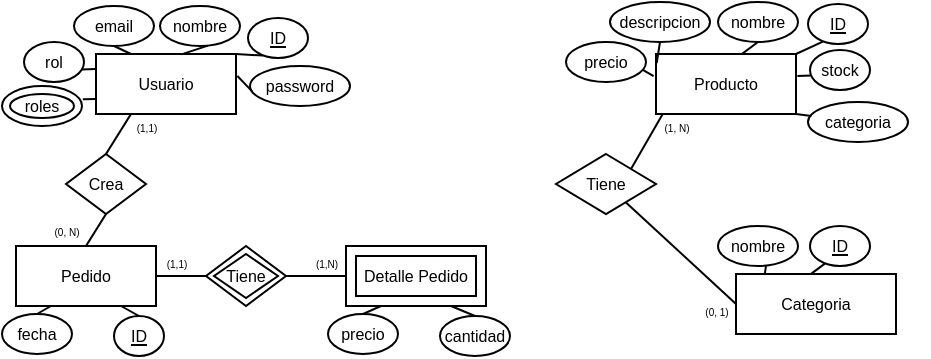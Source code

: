 <mxfile version="22.0.4" type="github">
  <diagram id="R2lEEEUBdFMjLlhIrx00" name="Page-1">
    <mxGraphModel dx="667" dy="355" grid="1" gridSize="10" guides="1" tooltips="1" connect="1" arrows="1" fold="1" page="1" pageScale="1" pageWidth="850" pageHeight="1100" math="0" shadow="0" extFonts="Permanent Marker^https://fonts.googleapis.com/css?family=Permanent+Marker">
      <root>
        <mxCell id="0" />
        <mxCell id="1" parent="0" />
        <mxCell id="mN9uIAr1oCqCLTwYiSw4-1" value="Usuario" style="rounded=0;whiteSpace=wrap;html=1;fontSize=8;labelBackgroundColor=none;" vertex="1" parent="1">
          <mxGeometry x="150" y="100" width="70" height="30" as="geometry" />
        </mxCell>
        <mxCell id="mN9uIAr1oCqCLTwYiSw4-2" value="" style="endArrow=none;html=1;rounded=0;exitX=1;exitY=0;exitDx=0;exitDy=0;entryX=0.248;entryY=0.94;entryDx=0;entryDy=0;entryPerimeter=0;labelBackgroundColor=none;fontColor=default;" edge="1" parent="1" source="mN9uIAr1oCqCLTwYiSw4-1" target="mN9uIAr1oCqCLTwYiSw4-3">
          <mxGeometry width="50" height="50" relative="1" as="geometry">
            <mxPoint x="230" y="140" as="sourcePoint" />
            <mxPoint x="240" y="90" as="targetPoint" />
          </mxGeometry>
        </mxCell>
        <mxCell id="mN9uIAr1oCqCLTwYiSw4-3" value="&lt;u style=&quot;font-size: 8px;&quot;&gt;ID&lt;/u&gt;" style="ellipse;whiteSpace=wrap;html=1;rounded=0;labelBackgroundColor=none;fontSize=8;" vertex="1" parent="1">
          <mxGeometry x="226" y="82" width="30" height="20" as="geometry" />
        </mxCell>
        <mxCell id="mN9uIAr1oCqCLTwYiSw4-4" value="&lt;font style=&quot;font-size: 8px;&quot;&gt;nombre&lt;/font&gt;" style="ellipse;whiteSpace=wrap;html=1;rounded=0;labelBackgroundColor=none;fontSize=8;" vertex="1" parent="1">
          <mxGeometry x="182" y="76" width="40" height="20" as="geometry" />
        </mxCell>
        <mxCell id="mN9uIAr1oCqCLTwYiSw4-5" value="" style="endArrow=none;html=1;rounded=0;entryX=0.6;entryY=0.99;entryDx=0;entryDy=0;entryPerimeter=0;exitX=0.61;exitY=0.007;exitDx=0;exitDy=0;exitPerimeter=0;labelBackgroundColor=none;fontColor=default;" edge="1" parent="1" source="mN9uIAr1oCqCLTwYiSw4-1" target="mN9uIAr1oCqCLTwYiSw4-4">
          <mxGeometry width="50" height="50" relative="1" as="geometry">
            <mxPoint x="170" y="120" as="sourcePoint" />
            <mxPoint x="200" y="90" as="targetPoint" />
            <Array as="points" />
          </mxGeometry>
        </mxCell>
        <mxCell id="mN9uIAr1oCqCLTwYiSw4-6" value="email" style="ellipse;whiteSpace=wrap;html=1;rounded=0;labelBackgroundColor=none;fontSize=8;" vertex="1" parent="1">
          <mxGeometry x="139" y="76" width="40" height="20" as="geometry" />
        </mxCell>
        <mxCell id="mN9uIAr1oCqCLTwYiSw4-7" value="" style="endArrow=none;html=1;rounded=0;entryX=0.5;entryY=1;entryDx=0;entryDy=0;exitX=0.25;exitY=0;exitDx=0;exitDy=0;labelBackgroundColor=none;fontColor=default;" edge="1" parent="1" source="mN9uIAr1oCqCLTwYiSw4-1" target="mN9uIAr1oCqCLTwYiSw4-6">
          <mxGeometry width="50" height="50" relative="1" as="geometry">
            <mxPoint x="100" y="150" as="sourcePoint" />
            <mxPoint x="150" y="100" as="targetPoint" />
          </mxGeometry>
        </mxCell>
        <mxCell id="mN9uIAr1oCqCLTwYiSw4-9" value="&lt;font style=&quot;font-size: 8px;&quot;&gt;password&lt;/font&gt;" style="ellipse;whiteSpace=wrap;html=1;rounded=0;labelBackgroundColor=none;fontSize=8;" vertex="1" parent="1">
          <mxGeometry x="227" y="106" width="50" height="20" as="geometry" />
        </mxCell>
        <mxCell id="mN9uIAr1oCqCLTwYiSw4-11" value="" style="endArrow=none;html=1;rounded=0;entryX=0.024;entryY=0.64;entryDx=0;entryDy=0;entryPerimeter=0;exitX=1.01;exitY=0.367;exitDx=0;exitDy=0;exitPerimeter=0;labelBackgroundColor=none;fontColor=default;" edge="1" parent="1" source="mN9uIAr1oCqCLTwYiSw4-1" target="mN9uIAr1oCqCLTwYiSw4-9">
          <mxGeometry width="50" height="50" relative="1" as="geometry">
            <mxPoint x="220" y="190" as="sourcePoint" />
            <mxPoint x="270" y="140" as="targetPoint" />
          </mxGeometry>
        </mxCell>
        <mxCell id="mN9uIAr1oCqCLTwYiSw4-14" value="rol" style="ellipse;whiteSpace=wrap;html=1;rounded=0;labelBackgroundColor=none;fontSize=8;" vertex="1" parent="1">
          <mxGeometry x="114" y="94" width="30" height="20" as="geometry" />
        </mxCell>
        <mxCell id="mN9uIAr1oCqCLTwYiSw4-15" value="" style="endArrow=none;html=1;rounded=0;entryX=0.955;entryY=0.69;entryDx=0;entryDy=0;entryPerimeter=0;exitX=0;exitY=0.25;exitDx=0;exitDy=0;labelBackgroundColor=none;fontColor=default;" edge="1" parent="1" source="mN9uIAr1oCqCLTwYiSw4-1" target="mN9uIAr1oCqCLTwYiSw4-14">
          <mxGeometry width="50" height="50" relative="1" as="geometry">
            <mxPoint x="170" y="190" as="sourcePoint" />
            <mxPoint x="220" y="140" as="targetPoint" />
          </mxGeometry>
        </mxCell>
        <mxCell id="mN9uIAr1oCqCLTwYiSw4-24" value="" style="endArrow=none;html=1;rounded=0;entryX=0;entryY=0.75;entryDx=0;entryDy=0;exitX=1.01;exitY=0.33;exitDx=0;exitDy=0;exitPerimeter=0;labelBackgroundColor=none;fontColor=default;" edge="1" parent="1" source="mN9uIAr1oCqCLTwYiSw4-73" target="mN9uIAr1oCqCLTwYiSw4-1">
          <mxGeometry width="50" height="50" relative="1" as="geometry">
            <mxPoint x="190" y="150" as="sourcePoint" />
            <mxPoint x="290" y="140" as="targetPoint" />
          </mxGeometry>
        </mxCell>
        <mxCell id="mN9uIAr1oCqCLTwYiSw4-33" value="Producto" style="rounded=0;whiteSpace=wrap;html=1;fontSize=8;labelBackgroundColor=none;" vertex="1" parent="1">
          <mxGeometry x="430" y="100" width="70" height="30" as="geometry" />
        </mxCell>
        <mxCell id="mN9uIAr1oCqCLTwYiSw4-34" value="" style="endArrow=none;html=1;rounded=0;exitX=1;exitY=0;exitDx=0;exitDy=0;entryX=0.248;entryY=0.94;entryDx=0;entryDy=0;entryPerimeter=0;labelBackgroundColor=none;fontColor=default;" edge="1" parent="1" source="mN9uIAr1oCqCLTwYiSw4-33" target="mN9uIAr1oCqCLTwYiSw4-35">
          <mxGeometry width="50" height="50" relative="1" as="geometry">
            <mxPoint x="510" y="140" as="sourcePoint" />
            <mxPoint x="520" y="90" as="targetPoint" />
          </mxGeometry>
        </mxCell>
        <mxCell id="mN9uIAr1oCqCLTwYiSw4-35" value="&lt;u style=&quot;font-size: 8px;&quot;&gt;ID&lt;/u&gt;" style="ellipse;whiteSpace=wrap;html=1;rounded=0;labelBackgroundColor=none;fontSize=8;" vertex="1" parent="1">
          <mxGeometry x="506" y="75" width="30" height="20" as="geometry" />
        </mxCell>
        <mxCell id="mN9uIAr1oCqCLTwYiSw4-36" value="&lt;font style=&quot;font-size: 8px;&quot;&gt;nombre&lt;/font&gt;" style="ellipse;whiteSpace=wrap;html=1;rounded=0;labelBackgroundColor=none;fontSize=8;" vertex="1" parent="1">
          <mxGeometry x="461" y="74" width="40" height="20" as="geometry" />
        </mxCell>
        <mxCell id="mN9uIAr1oCqCLTwYiSw4-37" value="" style="endArrow=none;html=1;rounded=0;entryX=0.5;entryY=1;entryDx=0;entryDy=0;exitX=0.61;exitY=0.007;exitDx=0;exitDy=0;exitPerimeter=0;labelBackgroundColor=none;fontColor=default;" edge="1" parent="1" source="mN9uIAr1oCqCLTwYiSw4-33" target="mN9uIAr1oCqCLTwYiSw4-36">
          <mxGeometry width="50" height="50" relative="1" as="geometry">
            <mxPoint x="450" y="120" as="sourcePoint" />
            <mxPoint x="480" y="90" as="targetPoint" />
            <Array as="points" />
          </mxGeometry>
        </mxCell>
        <mxCell id="mN9uIAr1oCqCLTwYiSw4-38" value="descripcion" style="ellipse;whiteSpace=wrap;html=1;rounded=0;labelBackgroundColor=none;fontSize=8;" vertex="1" parent="1">
          <mxGeometry x="407" y="74" width="50" height="20" as="geometry" />
        </mxCell>
        <mxCell id="mN9uIAr1oCqCLTwYiSw4-39" value="" style="endArrow=none;html=1;rounded=0;entryX=0.5;entryY=1;entryDx=0;entryDy=0;exitX=0.005;exitY=0.153;exitDx=0;exitDy=0;exitPerimeter=0;labelBackgroundColor=none;fontColor=default;" edge="1" parent="1" source="mN9uIAr1oCqCLTwYiSw4-33" target="mN9uIAr1oCqCLTwYiSw4-38">
          <mxGeometry width="50" height="50" relative="1" as="geometry">
            <mxPoint x="380" y="150" as="sourcePoint" />
            <mxPoint x="430" y="100" as="targetPoint" />
          </mxGeometry>
        </mxCell>
        <mxCell id="mN9uIAr1oCqCLTwYiSw4-40" value="&lt;font style=&quot;font-size: 8px;&quot;&gt;stock&lt;/font&gt;" style="ellipse;whiteSpace=wrap;html=1;rounded=0;labelBackgroundColor=none;fontSize=8;" vertex="1" parent="1">
          <mxGeometry x="507" y="98" width="30" height="20" as="geometry" />
        </mxCell>
        <mxCell id="mN9uIAr1oCqCLTwYiSw4-41" value="" style="endArrow=none;html=1;rounded=0;entryX=0.024;entryY=0.64;entryDx=0;entryDy=0;entryPerimeter=0;exitX=1.01;exitY=0.367;exitDx=0;exitDy=0;exitPerimeter=0;labelBackgroundColor=none;fontColor=default;" edge="1" parent="1" source="mN9uIAr1oCqCLTwYiSw4-33" target="mN9uIAr1oCqCLTwYiSw4-40">
          <mxGeometry width="50" height="50" relative="1" as="geometry">
            <mxPoint x="500" y="190" as="sourcePoint" />
            <mxPoint x="550" y="140" as="targetPoint" />
          </mxGeometry>
        </mxCell>
        <mxCell id="mN9uIAr1oCqCLTwYiSw4-42" value="precio" style="ellipse;whiteSpace=wrap;html=1;rounded=0;labelBackgroundColor=none;fontSize=8;" vertex="1" parent="1">
          <mxGeometry x="385" y="94" width="40" height="20" as="geometry" />
        </mxCell>
        <mxCell id="mN9uIAr1oCqCLTwYiSw4-43" value="" style="endArrow=none;html=1;rounded=0;entryX=0.955;entryY=0.69;entryDx=0;entryDy=0;entryPerimeter=0;exitX=-0.017;exitY=0.367;exitDx=0;exitDy=0;exitPerimeter=0;labelBackgroundColor=none;fontColor=default;" edge="1" parent="1" source="mN9uIAr1oCqCLTwYiSw4-33" target="mN9uIAr1oCqCLTwYiSw4-42">
          <mxGeometry width="50" height="50" relative="1" as="geometry">
            <mxPoint x="450" y="190" as="sourcePoint" />
            <mxPoint x="500" y="140" as="targetPoint" />
          </mxGeometry>
        </mxCell>
        <mxCell id="mN9uIAr1oCqCLTwYiSw4-56" value="Categoria" style="rounded=0;whiteSpace=wrap;html=1;fontSize=8;labelBackgroundColor=none;" vertex="1" parent="1">
          <mxGeometry x="470" y="210" width="80" height="30" as="geometry" />
        </mxCell>
        <mxCell id="mN9uIAr1oCqCLTwYiSw4-57" value="" style="endArrow=none;html=1;rounded=0;exitX=0.465;exitY=0.007;exitDx=0;exitDy=0;entryX=0.248;entryY=0.94;entryDx=0;entryDy=0;entryPerimeter=0;exitPerimeter=0;labelBackgroundColor=none;fontColor=default;" edge="1" parent="1" source="mN9uIAr1oCqCLTwYiSw4-56" target="mN9uIAr1oCqCLTwYiSw4-58">
          <mxGeometry width="50" height="50" relative="1" as="geometry">
            <mxPoint x="550" y="250" as="sourcePoint" />
            <mxPoint x="560" y="200" as="targetPoint" />
          </mxGeometry>
        </mxCell>
        <mxCell id="mN9uIAr1oCqCLTwYiSw4-58" value="&lt;u style=&quot;font-size: 8px;&quot;&gt;ID&lt;/u&gt;" style="ellipse;whiteSpace=wrap;html=1;rounded=0;labelBackgroundColor=none;fontSize=8;" vertex="1" parent="1">
          <mxGeometry x="507" y="186" width="30" height="20" as="geometry" />
        </mxCell>
        <mxCell id="mN9uIAr1oCqCLTwYiSw4-59" value="&lt;font style=&quot;font-size: 8px;&quot;&gt;nombre&lt;/font&gt;" style="ellipse;whiteSpace=wrap;html=1;rounded=0;labelBackgroundColor=none;fontSize=8;" vertex="1" parent="1">
          <mxGeometry x="461" y="186" width="40" height="20" as="geometry" />
        </mxCell>
        <mxCell id="mN9uIAr1oCqCLTwYiSw4-60" value="" style="endArrow=none;html=1;rounded=0;entryX=0.6;entryY=0.99;entryDx=0;entryDy=0;entryPerimeter=0;exitX=0.18;exitY=0.007;exitDx=0;exitDy=0;exitPerimeter=0;labelBackgroundColor=none;fontColor=default;" edge="1" parent="1" source="mN9uIAr1oCqCLTwYiSw4-56" target="mN9uIAr1oCqCLTwYiSw4-59">
          <mxGeometry width="50" height="50" relative="1" as="geometry">
            <mxPoint x="490" y="230" as="sourcePoint" />
            <mxPoint x="520" y="200" as="targetPoint" />
            <Array as="points" />
          </mxGeometry>
        </mxCell>
        <mxCell id="mN9uIAr1oCqCLTwYiSw4-67" value="categoria" style="ellipse;whiteSpace=wrap;html=1;rounded=0;labelBackgroundColor=none;fontSize=8;" vertex="1" parent="1">
          <mxGeometry x="506" y="124" width="50" height="20" as="geometry" />
        </mxCell>
        <mxCell id="mN9uIAr1oCqCLTwYiSw4-68" value="" style="endArrow=none;html=1;rounded=0;fontSize=12;startSize=8;endSize=8;curved=1;entryX=1;entryY=1;entryDx=0;entryDy=0;exitX=0.034;exitY=0.35;exitDx=0;exitDy=0;exitPerimeter=0;labelBackgroundColor=none;fontColor=default;" edge="1" parent="1" source="mN9uIAr1oCqCLTwYiSw4-67" target="mN9uIAr1oCqCLTwYiSw4-33">
          <mxGeometry width="50" height="50" relative="1" as="geometry">
            <mxPoint x="330" y="200" as="sourcePoint" />
            <mxPoint x="380" y="150" as="targetPoint" />
          </mxGeometry>
        </mxCell>
        <mxCell id="mN9uIAr1oCqCLTwYiSw4-70" value="" style="endArrow=none;html=1;rounded=0;fontSize=12;startSize=8;endSize=8;curved=1;exitX=0;exitY=0.5;exitDx=0;exitDy=0;labelBackgroundColor=none;fontColor=default;" edge="1" parent="1" source="mN9uIAr1oCqCLTwYiSw4-56" target="mN9uIAr1oCqCLTwYiSw4-77">
          <mxGeometry width="50" height="50" relative="1" as="geometry">
            <mxPoint x="355" y="220" as="sourcePoint" />
            <mxPoint x="387.6" y="178.6" as="targetPoint" />
          </mxGeometry>
        </mxCell>
        <mxCell id="mN9uIAr1oCqCLTwYiSw4-72" value="" style="endArrow=none;html=1;rounded=0;fontSize=12;startSize=8;endSize=8;curved=1;exitX=1;exitY=0;exitDx=0;exitDy=0;entryX=0.05;entryY=0.993;entryDx=0;entryDy=0;entryPerimeter=0;labelBackgroundColor=none;fontColor=default;" edge="1" parent="1" source="mN9uIAr1oCqCLTwYiSw4-77" target="mN9uIAr1oCqCLTwYiSw4-33">
          <mxGeometry width="50" height="50" relative="1" as="geometry">
            <mxPoint x="393.6" y="162.6" as="sourcePoint" />
            <mxPoint x="434" y="130" as="targetPoint" />
          </mxGeometry>
        </mxCell>
        <mxCell id="mN9uIAr1oCqCLTwYiSw4-73" value="roles" style="ellipse;shape=doubleEllipse;whiteSpace=wrap;html=1;fontSize=8;rounded=0;labelBackgroundColor=none;" vertex="1" parent="1">
          <mxGeometry x="103" y="116" width="40" height="20" as="geometry" />
        </mxCell>
        <mxCell id="mN9uIAr1oCqCLTwYiSw4-74" style="edgeStyle=none;curved=1;rounded=0;orthogonalLoop=1;jettySize=auto;html=1;exitX=1;exitY=0.5;exitDx=0;exitDy=0;fontSize=12;startSize=8;endSize=8;" edge="1" parent="1" source="mN9uIAr1oCqCLTwYiSw4-67" target="mN9uIAr1oCqCLTwYiSw4-67">
          <mxGeometry relative="1" as="geometry" />
        </mxCell>
        <mxCell id="mN9uIAr1oCqCLTwYiSw4-77" value="Tiene" style="shape=rhombus;perimeter=rhombusPerimeter;whiteSpace=wrap;html=1;align=center;fontSize=8;" vertex="1" parent="1">
          <mxGeometry x="380" y="150" width="50" height="30" as="geometry" />
        </mxCell>
        <mxCell id="mN9uIAr1oCqCLTwYiSw4-81" value="&lt;span style=&quot;font-size: 5px;&quot;&gt;(1, N)&lt;/span&gt;" style="text;html=1;align=center;verticalAlign=middle;resizable=0;points=[];autosize=1;strokeColor=none;fillColor=none;fontSize=16;" vertex="1" parent="1">
          <mxGeometry x="420" y="118" width="40" height="30" as="geometry" />
        </mxCell>
        <mxCell id="mN9uIAr1oCqCLTwYiSw4-83" value="&lt;font style=&quot;font-size: 5px;&quot;&gt;(0, 1)&lt;/font&gt;" style="text;html=1;align=center;verticalAlign=middle;resizable=0;points=[];autosize=1;strokeColor=none;fillColor=none;fontSize=16;" vertex="1" parent="1">
          <mxGeometry x="440" y="210" width="40" height="30" as="geometry" />
        </mxCell>
        <mxCell id="mN9uIAr1oCqCLTwYiSw4-85" value="Pedido" style="whiteSpace=wrap;html=1;align=center;fontSize=8;" vertex="1" parent="1">
          <mxGeometry x="110" y="196" width="70" height="30" as="geometry" />
        </mxCell>
        <mxCell id="mN9uIAr1oCqCLTwYiSw4-86" value="&lt;u&gt;ID&lt;/u&gt;" style="ellipse;whiteSpace=wrap;html=1;align=center;fontSize=8;" vertex="1" parent="1">
          <mxGeometry x="159" y="231" width="25" height="20" as="geometry" />
        </mxCell>
        <mxCell id="mN9uIAr1oCqCLTwYiSw4-88" value="" style="endArrow=none;html=1;rounded=0;fontSize=12;startSize=8;endSize=8;curved=1;exitX=0.75;exitY=1;exitDx=0;exitDy=0;entryX=0.5;entryY=0;entryDx=0;entryDy=0;" edge="1" parent="1" source="mN9uIAr1oCqCLTwYiSw4-85" target="mN9uIAr1oCqCLTwYiSw4-86">
          <mxGeometry width="50" height="50" relative="1" as="geometry">
            <mxPoint x="150" y="196" as="sourcePoint" />
            <mxPoint x="200" y="146" as="targetPoint" />
          </mxGeometry>
        </mxCell>
        <mxCell id="mN9uIAr1oCqCLTwYiSw4-89" value="fecha" style="ellipse;whiteSpace=wrap;html=1;align=center;fontSize=8;" vertex="1" parent="1">
          <mxGeometry x="103" y="230" width="35" height="20" as="geometry" />
        </mxCell>
        <mxCell id="mN9uIAr1oCqCLTwYiSw4-90" value="" style="endArrow=none;html=1;rounded=0;fontSize=12;startSize=8;endSize=8;curved=1;entryX=0.25;entryY=1;entryDx=0;entryDy=0;exitX=0.5;exitY=0;exitDx=0;exitDy=0;" edge="1" parent="1" source="mN9uIAr1oCqCLTwYiSw4-89" target="mN9uIAr1oCqCLTwYiSw4-85">
          <mxGeometry width="50" height="50" relative="1" as="geometry">
            <mxPoint x="-15" y="166" as="sourcePoint" />
            <mxPoint x="35" y="116" as="targetPoint" />
          </mxGeometry>
        </mxCell>
        <mxCell id="mN9uIAr1oCqCLTwYiSw4-92" value="Detalle Pedido" style="shape=ext;margin=3;double=1;whiteSpace=wrap;html=1;align=center;fontSize=8;" vertex="1" parent="1">
          <mxGeometry x="275" y="196" width="70" height="30" as="geometry" />
        </mxCell>
        <mxCell id="mN9uIAr1oCqCLTwYiSw4-96" value="cantidad" style="ellipse;whiteSpace=wrap;html=1;align=center;fontSize=8;" vertex="1" parent="1">
          <mxGeometry x="322" y="231" width="35" height="20" as="geometry" />
        </mxCell>
        <mxCell id="mN9uIAr1oCqCLTwYiSw4-97" value="precio" style="ellipse;whiteSpace=wrap;html=1;align=center;fontSize=8;" vertex="1" parent="1">
          <mxGeometry x="266" y="230" width="35" height="20" as="geometry" />
        </mxCell>
        <mxCell id="mN9uIAr1oCqCLTwYiSw4-99" value="" style="endArrow=none;html=1;rounded=0;fontSize=12;startSize=8;endSize=8;curved=1;entryX=0.25;entryY=1;entryDx=0;entryDy=0;exitX=0.5;exitY=0;exitDx=0;exitDy=0;" edge="1" parent="1" source="mN9uIAr1oCqCLTwYiSw4-97" target="mN9uIAr1oCqCLTwYiSw4-92">
          <mxGeometry width="50" height="50" relative="1" as="geometry">
            <mxPoint x="175" y="226" as="sourcePoint" />
            <mxPoint x="225" y="176" as="targetPoint" />
          </mxGeometry>
        </mxCell>
        <mxCell id="mN9uIAr1oCqCLTwYiSw4-100" value="" style="endArrow=none;html=1;rounded=0;fontSize=12;startSize=8;endSize=8;curved=1;entryX=0.75;entryY=1;entryDx=0;entryDy=0;exitX=0.5;exitY=0;exitDx=0;exitDy=0;" edge="1" parent="1" source="mN9uIAr1oCqCLTwYiSw4-96" target="mN9uIAr1oCqCLTwYiSw4-92">
          <mxGeometry width="50" height="50" relative="1" as="geometry">
            <mxPoint x="175" y="226" as="sourcePoint" />
            <mxPoint x="225" y="176" as="targetPoint" />
          </mxGeometry>
        </mxCell>
        <mxCell id="mN9uIAr1oCqCLTwYiSw4-102" value="Tiene" style="shape=rhombus;double=1;perimeter=rhombusPerimeter;whiteSpace=wrap;html=1;align=center;fontSize=8;" vertex="1" parent="1">
          <mxGeometry x="205" y="196" width="40" height="30" as="geometry" />
        </mxCell>
        <mxCell id="mN9uIAr1oCqCLTwYiSw4-103" value="" style="endArrow=none;html=1;rounded=0;fontSize=12;startSize=8;endSize=8;curved=1;entryX=0;entryY=0.5;entryDx=0;entryDy=0;exitX=1;exitY=0.5;exitDx=0;exitDy=0;" edge="1" parent="1" source="mN9uIAr1oCqCLTwYiSw4-102" target="mN9uIAr1oCqCLTwYiSw4-92">
          <mxGeometry width="50" height="50" relative="1" as="geometry">
            <mxPoint x="175" y="226" as="sourcePoint" />
            <mxPoint x="225" y="176" as="targetPoint" />
          </mxGeometry>
        </mxCell>
        <mxCell id="mN9uIAr1oCqCLTwYiSw4-104" value="" style="endArrow=none;html=1;rounded=0;fontSize=12;startSize=8;endSize=8;curved=1;entryX=0;entryY=0.5;entryDx=0;entryDy=0;exitX=1;exitY=0.5;exitDx=0;exitDy=0;" edge="1" parent="1" source="mN9uIAr1oCqCLTwYiSw4-85" target="mN9uIAr1oCqCLTwYiSw4-102">
          <mxGeometry width="50" height="50" relative="1" as="geometry">
            <mxPoint x="175" y="226" as="sourcePoint" />
            <mxPoint x="225" y="176" as="targetPoint" />
          </mxGeometry>
        </mxCell>
        <mxCell id="mN9uIAr1oCqCLTwYiSw4-105" value="&lt;span style=&quot;font-size: 5px;&quot;&gt;(1,N)&lt;/span&gt;" style="text;html=1;align=center;verticalAlign=middle;resizable=0;points=[];autosize=1;strokeColor=none;fillColor=none;fontSize=16;" vertex="1" parent="1">
          <mxGeometry x="250" y="186" width="30" height="30" as="geometry" />
        </mxCell>
        <mxCell id="mN9uIAr1oCqCLTwYiSw4-106" value="&lt;span style=&quot;font-size: 5px;&quot;&gt;(1,1)&lt;/span&gt;" style="text;html=1;align=center;verticalAlign=middle;resizable=0;points=[];autosize=1;strokeColor=none;fillColor=none;fontSize=16;" vertex="1" parent="1">
          <mxGeometry x="175" y="186" width="30" height="30" as="geometry" />
        </mxCell>
        <mxCell id="mN9uIAr1oCqCLTwYiSw4-107" value="Crea" style="shape=rhombus;perimeter=rhombusPerimeter;whiteSpace=wrap;html=1;align=center;fontSize=8;" vertex="1" parent="1">
          <mxGeometry x="135" y="150" width="40" height="30" as="geometry" />
        </mxCell>
        <mxCell id="mN9uIAr1oCqCLTwYiSw4-108" value="" style="endArrow=none;html=1;rounded=0;fontSize=12;startSize=8;endSize=8;curved=1;entryX=0.25;entryY=1;entryDx=0;entryDy=0;exitX=0.5;exitY=0;exitDx=0;exitDy=0;" edge="1" parent="1" source="mN9uIAr1oCqCLTwYiSw4-107" target="mN9uIAr1oCqCLTwYiSw4-1">
          <mxGeometry width="50" height="50" relative="1" as="geometry">
            <mxPoint x="135" y="190" as="sourcePoint" />
            <mxPoint x="185" y="140" as="targetPoint" />
          </mxGeometry>
        </mxCell>
        <mxCell id="mN9uIAr1oCqCLTwYiSw4-109" value="" style="endArrow=none;html=1;rounded=0;fontSize=12;startSize=8;endSize=8;curved=1;entryX=0.5;entryY=1;entryDx=0;entryDy=0;exitX=0.5;exitY=0;exitDx=0;exitDy=0;" edge="1" parent="1" source="mN9uIAr1oCqCLTwYiSw4-85" target="mN9uIAr1oCqCLTwYiSw4-107">
          <mxGeometry width="50" height="50" relative="1" as="geometry">
            <mxPoint x="210" y="250" as="sourcePoint" />
            <mxPoint x="260" y="200" as="targetPoint" />
          </mxGeometry>
        </mxCell>
        <mxCell id="mN9uIAr1oCqCLTwYiSw4-110" value="&lt;span style=&quot;font-size: 5px;&quot;&gt;(1,1)&lt;/span&gt;" style="text;html=1;align=center;verticalAlign=middle;resizable=0;points=[];autosize=1;strokeColor=none;fillColor=none;fontSize=16;" vertex="1" parent="1">
          <mxGeometry x="160" y="118" width="30" height="30" as="geometry" />
        </mxCell>
        <mxCell id="mN9uIAr1oCqCLTwYiSw4-111" value="&lt;span style=&quot;font-size: 5px;&quot;&gt;(0, N)&lt;/span&gt;" style="text;html=1;align=center;verticalAlign=middle;resizable=0;points=[];autosize=1;strokeColor=none;fillColor=none;fontSize=16;" vertex="1" parent="1">
          <mxGeometry x="115" y="170" width="40" height="30" as="geometry" />
        </mxCell>
      </root>
    </mxGraphModel>
  </diagram>
</mxfile>
